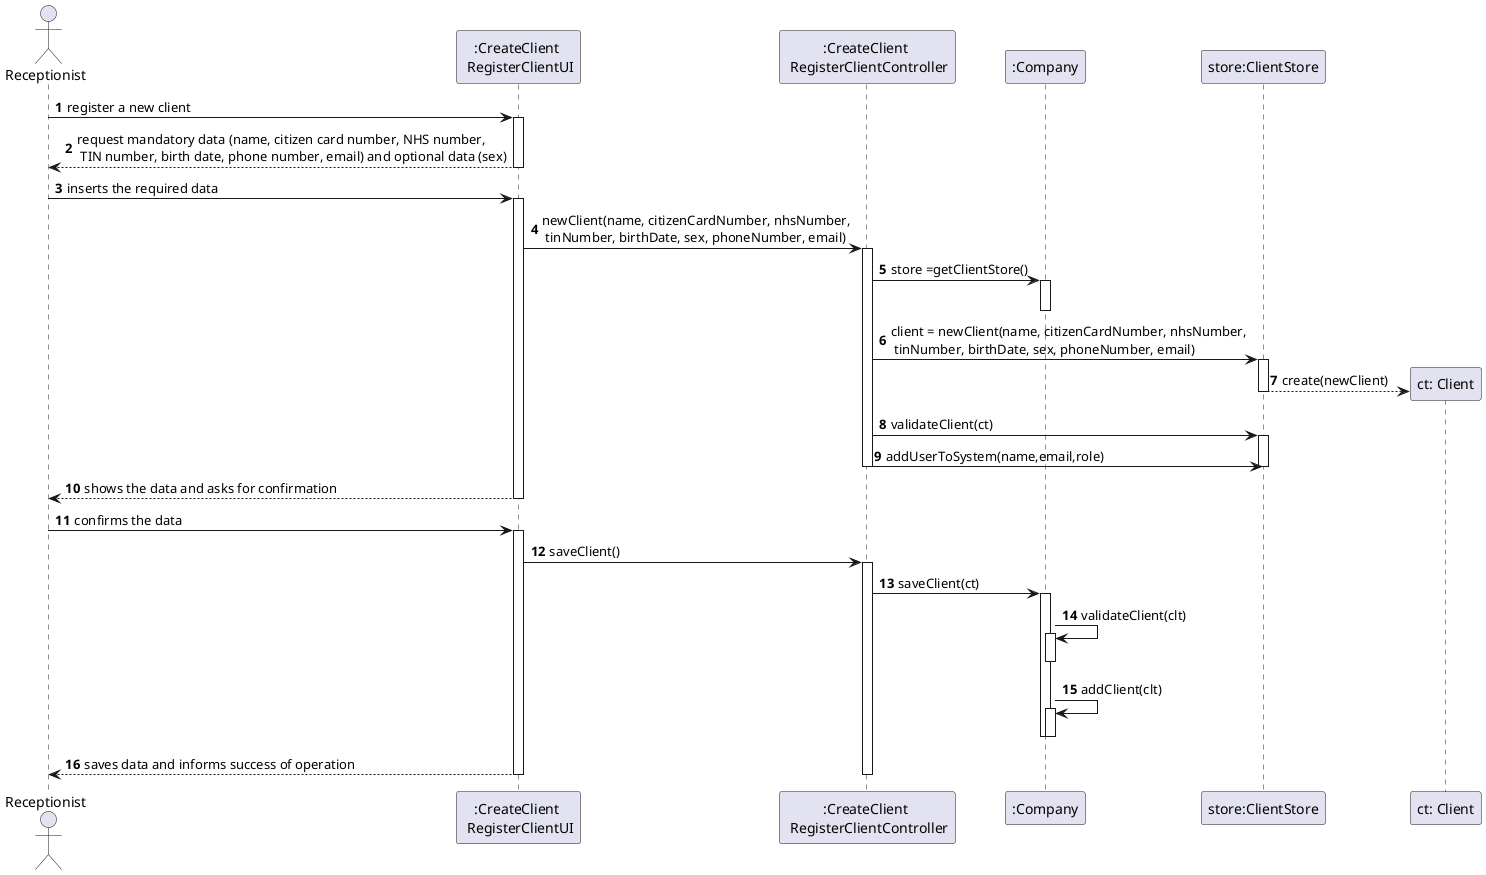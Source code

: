 @startuml
autonumber
'hide footbox
actor "Receptionist" as RECEP

participant ":CreateClient \n RegisterClientUI" as UI
participant ":CreateClient \n RegisterClientController" as CTRL
participant ":Company" as C
participant "store:ClientStore" as CS
participant "ct: Client" as CL


RECEP -> UI : register a new client
activate UI
    UI --> RECEP : request mandatory data (name, citizen card number, NHS number,\n TIN number, birth date, phone number, email) and optional data (sex)
deactivate UI

RECEP -> UI : inserts the required data
activate UI
    UI -> CTRL : newClient(name, citizenCardNumber, nhsNumber,\n tinNumber, birthDate, sex, phoneNumber, email)

activate CTRL

        CTRL -> C: store =getClientStore()
        activate C
        deactivate C

        CTRL -> CS: client = newClient(name, citizenCardNumber, nhsNumber,\n tinNumber, birthDate, sex, phoneNumber, email)

        activate CS
        CS --> CL** : create(newClient)
        deactivate CS

        CTRL -> CS : validateClient(ct)

        activate CS

        CTRL -> CS : addUserToSystem(name,email,role)

        deactivate CS

    deactivate CTRL
    UI --> RECEP : shows the data and asks for confirmation
deactivate UI
RECEP -> UI : confirms the data
activate UI

    UI -> CTRL : saveClient()

activate CTRL
    CTRL -> C : saveClient(ct)

activate C

    C -> C : validateClient(clt)
    activate C
    deactivate C
    C -> C : addClient(clt)
    activate C
    deactivate C
    deactivate C


UI --> RECEP : saves data and informs success of operation
deactivate C
deactivate UI
deactivate CTRL

@enduml
